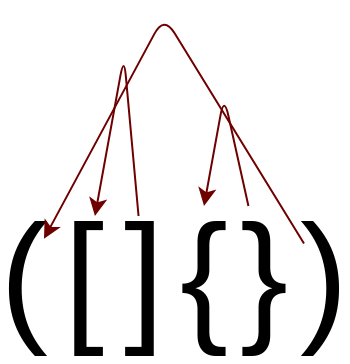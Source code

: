 <mxfile>
    <diagram id="xOnMtOJt6Fsn4VJ2Lv_G" name="Page-1">
        <mxGraphModel dx="734" dy="438" grid="1" gridSize="10" guides="1" tooltips="1" connect="1" arrows="1" fold="1" page="1" pageScale="1" pageWidth="850" pageHeight="1100" math="0" shadow="0">
            <root>
                <mxCell id="0"/>
                <mxCell id="1" parent="0"/>
                <mxCell id="45" style="edgeStyle=none;html=1;fontSize=12;entryX=0.5;entryY=0;entryDx=0;entryDy=0;fillColor=#a20025;strokeColor=#6F0000;" parent="1" source="11" target="20" edge="1">
                    <mxGeometry relative="1" as="geometry">
                        <mxPoint x="180" y="70" as="targetPoint"/>
                        <Array as="points">
                            <mxPoint x="180" y="70"/>
                        </Array>
                    </mxGeometry>
                </mxCell>
                <mxCell id="11" value="&lt;span style=&quot;font-size: 72px&quot;&gt;}&lt;/span&gt;" style="text;html=1;strokeColor=none;fillColor=none;align=center;verticalAlign=middle;whiteSpace=wrap;rounded=0;" parent="1" vertex="1">
                    <mxGeometry x="190" y="125" width="20" height="70" as="geometry"/>
                </mxCell>
                <mxCell id="16" value="&lt;span style=&quot;font-size: 72px&quot;&gt;(&lt;/span&gt;" style="text;html=1;strokeColor=none;fillColor=none;align=center;verticalAlign=middle;whiteSpace=wrap;rounded=0;" parent="1" vertex="1">
                    <mxGeometry x="70" y="130" width="20" height="60" as="geometry"/>
                </mxCell>
                <mxCell id="20" value="&lt;span style=&quot;font-size: 72px&quot;&gt;{&lt;/span&gt;" style="text;html=1;strokeColor=none;fillColor=none;align=center;verticalAlign=middle;whiteSpace=wrap;rounded=0;" parent="1" vertex="1">
                    <mxGeometry x="160" y="125" width="20" height="70" as="geometry"/>
                </mxCell>
                <mxCell id="46" style="edgeStyle=none;html=1;fontSize=12;fillColor=#a20025;strokeColor=#6F0000;" parent="1" source="23" target="16" edge="1">
                    <mxGeometry relative="1" as="geometry">
                        <mxPoint x="190" y="30" as="targetPoint"/>
                        <Array as="points">
                            <mxPoint x="150" y="30"/>
                        </Array>
                    </mxGeometry>
                </mxCell>
                <mxCell id="23" value="&lt;span style=&quot;font-size: 72px&quot;&gt;)&lt;/span&gt;" style="text;html=1;strokeColor=none;fillColor=none;align=center;verticalAlign=middle;whiteSpace=wrap;rounded=0;" parent="1" vertex="1">
                    <mxGeometry x="220" y="130" width="20" height="60" as="geometry"/>
                </mxCell>
                <mxCell id="43" style="edgeStyle=none;html=1;fontSize=12;fillColor=#a20025;strokeColor=#6F0000;" parent="1" source="25" target="26" edge="1">
                    <mxGeometry relative="1" as="geometry">
                        <mxPoint x="120" y="50" as="targetPoint"/>
                        <Array as="points">
                            <mxPoint x="130" y="50"/>
                        </Array>
                    </mxGeometry>
                </mxCell>
                <mxCell id="25" value="&lt;span style=&quot;font-size: 72px&quot;&gt;]&lt;/span&gt;" style="text;html=1;strokeColor=none;fillColor=none;align=center;verticalAlign=middle;whiteSpace=wrap;rounded=0;" parent="1" vertex="1">
                    <mxGeometry x="130" y="130" width="20" height="60" as="geometry"/>
                </mxCell>
                <mxCell id="26" value="&lt;span style=&quot;font-size: 72px&quot;&gt;[&lt;/span&gt;" style="text;html=1;strokeColor=none;fillColor=none;align=center;verticalAlign=middle;whiteSpace=wrap;rounded=0;" parent="1" vertex="1">
                    <mxGeometry x="100" y="130" width="20" height="60" as="geometry"/>
                </mxCell>
            </root>
        </mxGraphModel>
    </diagram>
</mxfile>